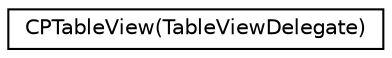 digraph "Graphical Class Hierarchy"
{
  edge [fontname="Helvetica",fontsize="10",labelfontname="Helvetica",labelfontsize="10"];
  node [fontname="Helvetica",fontsize="10",shape=record];
  rankdir="LR";
  Node1 [label="CPTableView(TableViewDelegate)",height=0.2,width=0.4,color="black", fillcolor="white", style="filled",URL="$category_c_p_table_view_07_table_view_delegate_08.html"];
}
